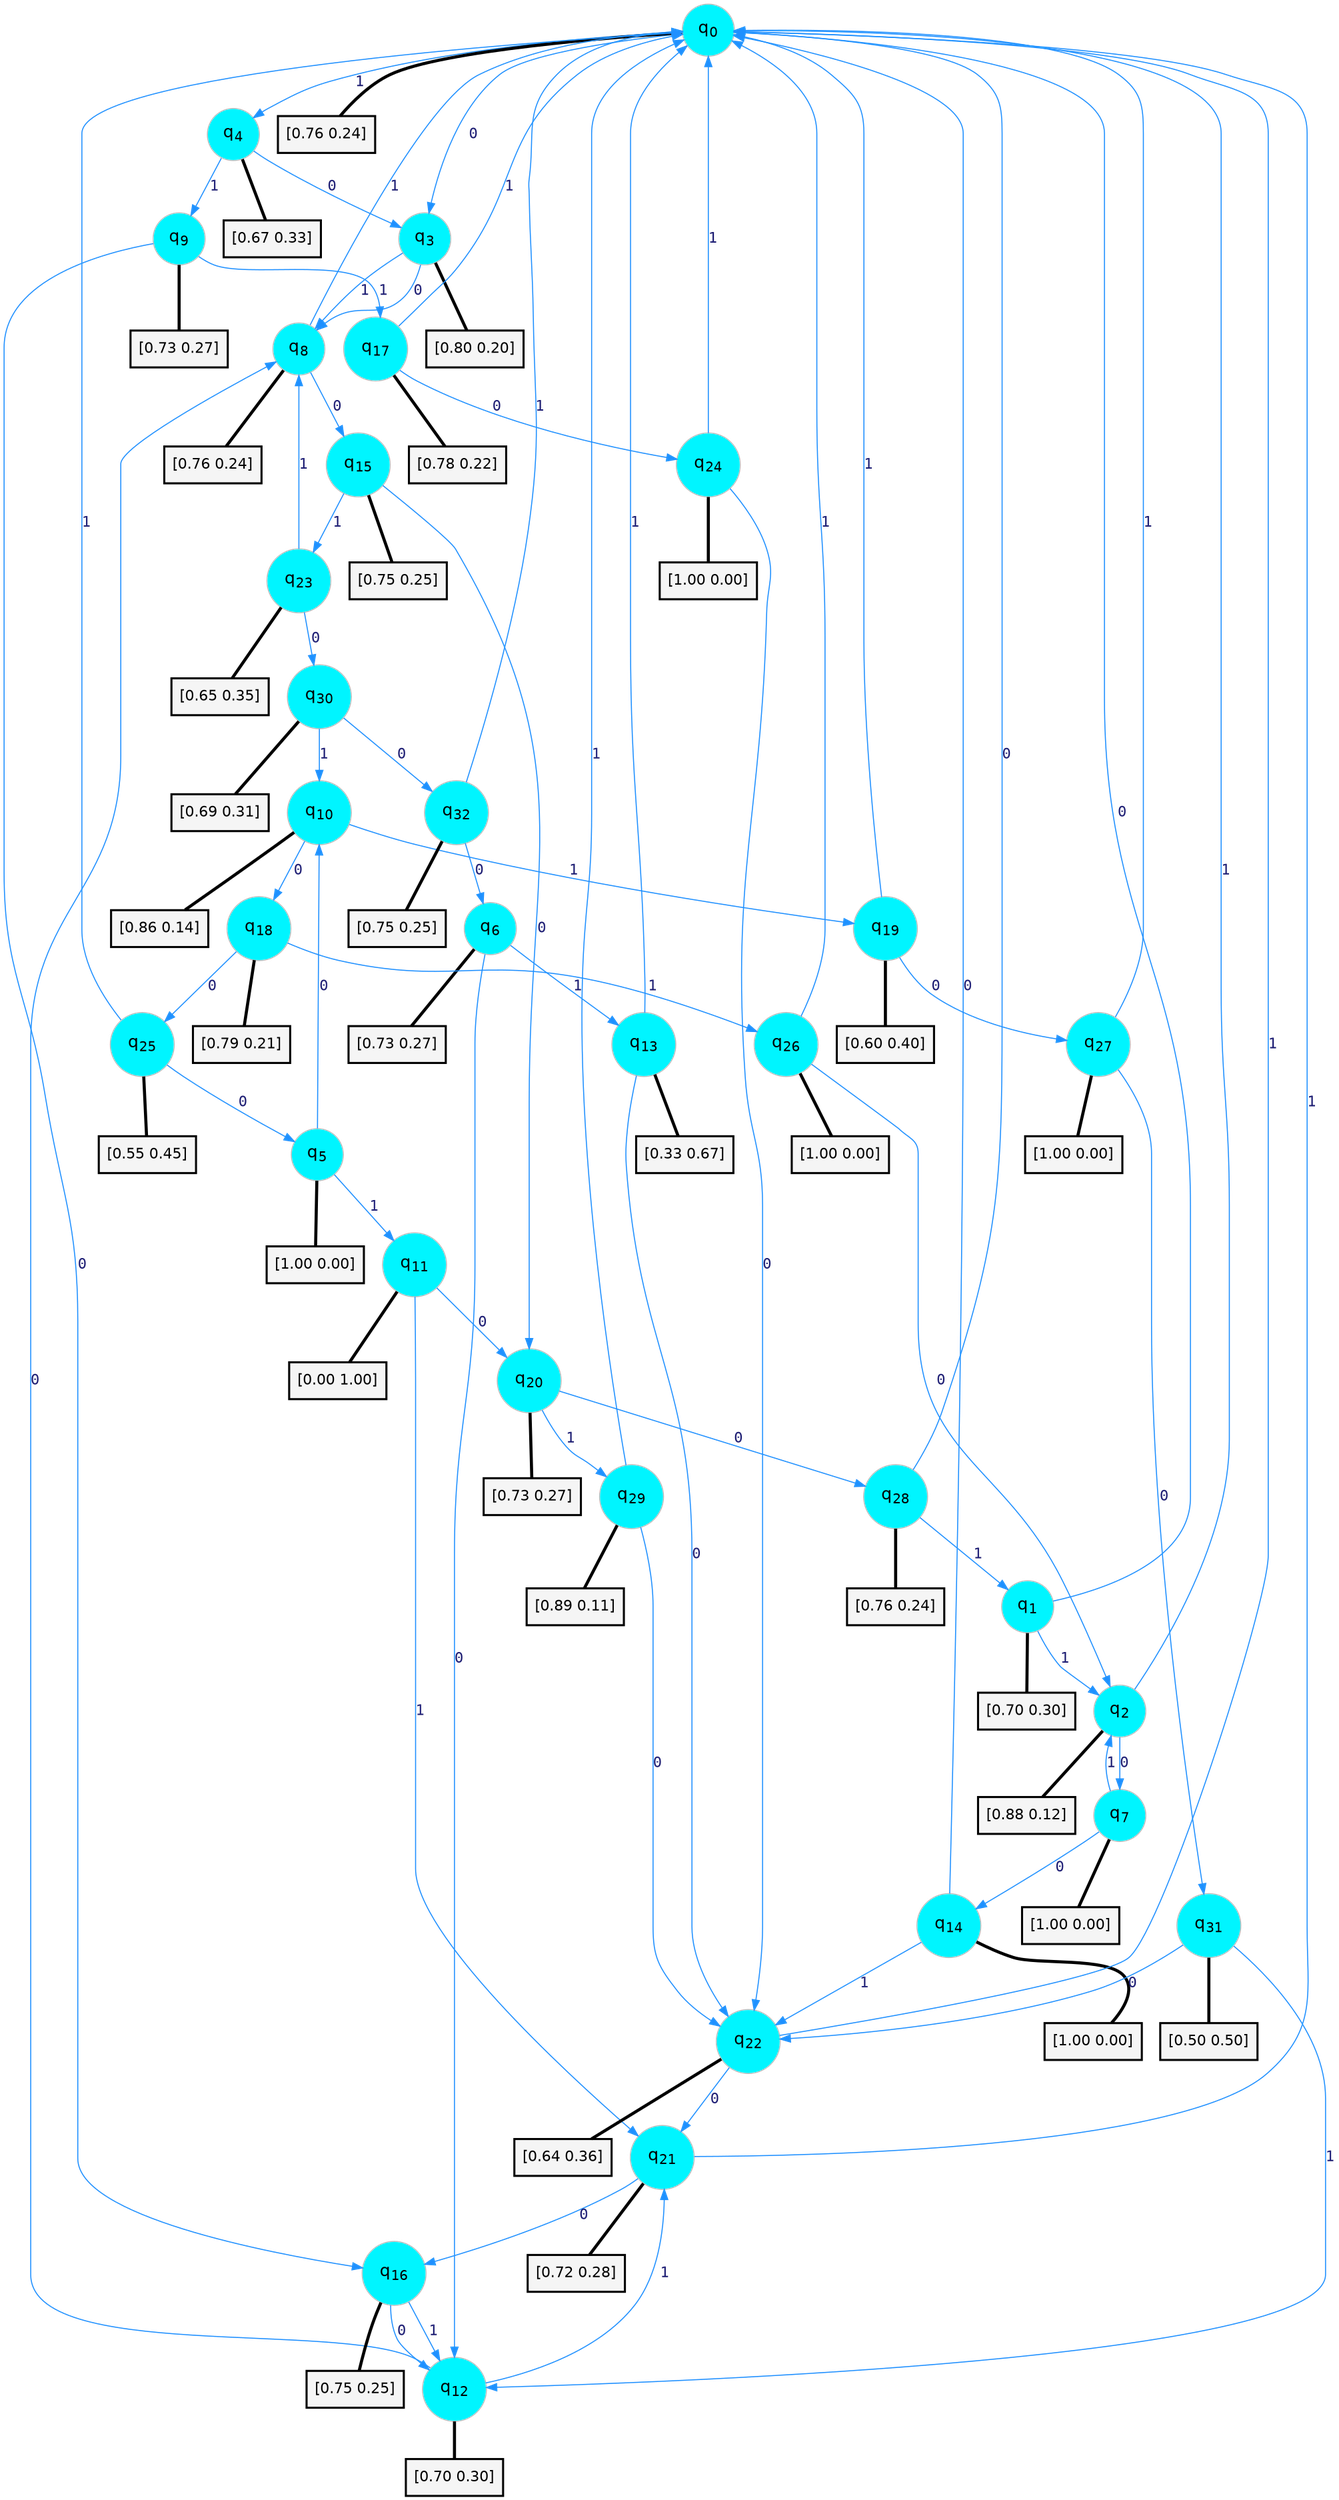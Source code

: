 digraph G {
graph [
bgcolor=transparent, dpi=300, rankdir=TD, size="40,25"];
node [
color=gray, fillcolor=turquoise1, fontcolor=black, fontname=Helvetica, fontsize=16, fontweight=bold, shape=circle, style=filled];
edge [
arrowsize=1, color=dodgerblue1, fontcolor=midnightblue, fontname=courier, fontweight=bold, penwidth=1, style=solid, weight=20];
0[label=<q<SUB>0</SUB>>];
1[label=<q<SUB>1</SUB>>];
2[label=<q<SUB>2</SUB>>];
3[label=<q<SUB>3</SUB>>];
4[label=<q<SUB>4</SUB>>];
5[label=<q<SUB>5</SUB>>];
6[label=<q<SUB>6</SUB>>];
7[label=<q<SUB>7</SUB>>];
8[label=<q<SUB>8</SUB>>];
9[label=<q<SUB>9</SUB>>];
10[label=<q<SUB>10</SUB>>];
11[label=<q<SUB>11</SUB>>];
12[label=<q<SUB>12</SUB>>];
13[label=<q<SUB>13</SUB>>];
14[label=<q<SUB>14</SUB>>];
15[label=<q<SUB>15</SUB>>];
16[label=<q<SUB>16</SUB>>];
17[label=<q<SUB>17</SUB>>];
18[label=<q<SUB>18</SUB>>];
19[label=<q<SUB>19</SUB>>];
20[label=<q<SUB>20</SUB>>];
21[label=<q<SUB>21</SUB>>];
22[label=<q<SUB>22</SUB>>];
23[label=<q<SUB>23</SUB>>];
24[label=<q<SUB>24</SUB>>];
25[label=<q<SUB>25</SUB>>];
26[label=<q<SUB>26</SUB>>];
27[label=<q<SUB>27</SUB>>];
28[label=<q<SUB>28</SUB>>];
29[label=<q<SUB>29</SUB>>];
30[label=<q<SUB>30</SUB>>];
31[label=<q<SUB>31</SUB>>];
32[label=<q<SUB>32</SUB>>];
33[label="[0.76 0.24]", shape=box,fontcolor=black, fontname=Helvetica, fontsize=14, penwidth=2, fillcolor=whitesmoke,color=black];
34[label="[0.70 0.30]", shape=box,fontcolor=black, fontname=Helvetica, fontsize=14, penwidth=2, fillcolor=whitesmoke,color=black];
35[label="[0.88 0.12]", shape=box,fontcolor=black, fontname=Helvetica, fontsize=14, penwidth=2, fillcolor=whitesmoke,color=black];
36[label="[0.80 0.20]", shape=box,fontcolor=black, fontname=Helvetica, fontsize=14, penwidth=2, fillcolor=whitesmoke,color=black];
37[label="[0.67 0.33]", shape=box,fontcolor=black, fontname=Helvetica, fontsize=14, penwidth=2, fillcolor=whitesmoke,color=black];
38[label="[1.00 0.00]", shape=box,fontcolor=black, fontname=Helvetica, fontsize=14, penwidth=2, fillcolor=whitesmoke,color=black];
39[label="[0.73 0.27]", shape=box,fontcolor=black, fontname=Helvetica, fontsize=14, penwidth=2, fillcolor=whitesmoke,color=black];
40[label="[1.00 0.00]", shape=box,fontcolor=black, fontname=Helvetica, fontsize=14, penwidth=2, fillcolor=whitesmoke,color=black];
41[label="[0.76 0.24]", shape=box,fontcolor=black, fontname=Helvetica, fontsize=14, penwidth=2, fillcolor=whitesmoke,color=black];
42[label="[0.73 0.27]", shape=box,fontcolor=black, fontname=Helvetica, fontsize=14, penwidth=2, fillcolor=whitesmoke,color=black];
43[label="[0.86 0.14]", shape=box,fontcolor=black, fontname=Helvetica, fontsize=14, penwidth=2, fillcolor=whitesmoke,color=black];
44[label="[0.00 1.00]", shape=box,fontcolor=black, fontname=Helvetica, fontsize=14, penwidth=2, fillcolor=whitesmoke,color=black];
45[label="[0.70 0.30]", shape=box,fontcolor=black, fontname=Helvetica, fontsize=14, penwidth=2, fillcolor=whitesmoke,color=black];
46[label="[0.33 0.67]", shape=box,fontcolor=black, fontname=Helvetica, fontsize=14, penwidth=2, fillcolor=whitesmoke,color=black];
47[label="[1.00 0.00]", shape=box,fontcolor=black, fontname=Helvetica, fontsize=14, penwidth=2, fillcolor=whitesmoke,color=black];
48[label="[0.75 0.25]", shape=box,fontcolor=black, fontname=Helvetica, fontsize=14, penwidth=2, fillcolor=whitesmoke,color=black];
49[label="[0.75 0.25]", shape=box,fontcolor=black, fontname=Helvetica, fontsize=14, penwidth=2, fillcolor=whitesmoke,color=black];
50[label="[0.78 0.22]", shape=box,fontcolor=black, fontname=Helvetica, fontsize=14, penwidth=2, fillcolor=whitesmoke,color=black];
51[label="[0.79 0.21]", shape=box,fontcolor=black, fontname=Helvetica, fontsize=14, penwidth=2, fillcolor=whitesmoke,color=black];
52[label="[0.60 0.40]", shape=box,fontcolor=black, fontname=Helvetica, fontsize=14, penwidth=2, fillcolor=whitesmoke,color=black];
53[label="[0.73 0.27]", shape=box,fontcolor=black, fontname=Helvetica, fontsize=14, penwidth=2, fillcolor=whitesmoke,color=black];
54[label="[0.72 0.28]", shape=box,fontcolor=black, fontname=Helvetica, fontsize=14, penwidth=2, fillcolor=whitesmoke,color=black];
55[label="[0.64 0.36]", shape=box,fontcolor=black, fontname=Helvetica, fontsize=14, penwidth=2, fillcolor=whitesmoke,color=black];
56[label="[0.65 0.35]", shape=box,fontcolor=black, fontname=Helvetica, fontsize=14, penwidth=2, fillcolor=whitesmoke,color=black];
57[label="[1.00 0.00]", shape=box,fontcolor=black, fontname=Helvetica, fontsize=14, penwidth=2, fillcolor=whitesmoke,color=black];
58[label="[0.55 0.45]", shape=box,fontcolor=black, fontname=Helvetica, fontsize=14, penwidth=2, fillcolor=whitesmoke,color=black];
59[label="[1.00 0.00]", shape=box,fontcolor=black, fontname=Helvetica, fontsize=14, penwidth=2, fillcolor=whitesmoke,color=black];
60[label="[1.00 0.00]", shape=box,fontcolor=black, fontname=Helvetica, fontsize=14, penwidth=2, fillcolor=whitesmoke,color=black];
61[label="[0.76 0.24]", shape=box,fontcolor=black, fontname=Helvetica, fontsize=14, penwidth=2, fillcolor=whitesmoke,color=black];
62[label="[0.89 0.11]", shape=box,fontcolor=black, fontname=Helvetica, fontsize=14, penwidth=2, fillcolor=whitesmoke,color=black];
63[label="[0.69 0.31]", shape=box,fontcolor=black, fontname=Helvetica, fontsize=14, penwidth=2, fillcolor=whitesmoke,color=black];
64[label="[0.50 0.50]", shape=box,fontcolor=black, fontname=Helvetica, fontsize=14, penwidth=2, fillcolor=whitesmoke,color=black];
65[label="[0.75 0.25]", shape=box,fontcolor=black, fontname=Helvetica, fontsize=14, penwidth=2, fillcolor=whitesmoke,color=black];
0->3 [label=0];
0->4 [label=1];
0->33 [arrowhead=none, penwidth=3,color=black];
1->0 [label=0];
1->2 [label=1];
1->34 [arrowhead=none, penwidth=3,color=black];
2->7 [label=0];
2->0 [label=1];
2->35 [arrowhead=none, penwidth=3,color=black];
3->8 [label=0];
3->8 [label=1];
3->36 [arrowhead=none, penwidth=3,color=black];
4->3 [label=0];
4->9 [label=1];
4->37 [arrowhead=none, penwidth=3,color=black];
5->10 [label=0];
5->11 [label=1];
5->38 [arrowhead=none, penwidth=3,color=black];
6->12 [label=0];
6->13 [label=1];
6->39 [arrowhead=none, penwidth=3,color=black];
7->14 [label=0];
7->2 [label=1];
7->40 [arrowhead=none, penwidth=3,color=black];
8->15 [label=0];
8->0 [label=1];
8->41 [arrowhead=none, penwidth=3,color=black];
9->16 [label=0];
9->17 [label=1];
9->42 [arrowhead=none, penwidth=3,color=black];
10->18 [label=0];
10->19 [label=1];
10->43 [arrowhead=none, penwidth=3,color=black];
11->20 [label=0];
11->21 [label=1];
11->44 [arrowhead=none, penwidth=3,color=black];
12->8 [label=0];
12->21 [label=1];
12->45 [arrowhead=none, penwidth=3,color=black];
13->22 [label=0];
13->0 [label=1];
13->46 [arrowhead=none, penwidth=3,color=black];
14->0 [label=0];
14->22 [label=1];
14->47 [arrowhead=none, penwidth=3,color=black];
15->20 [label=0];
15->23 [label=1];
15->48 [arrowhead=none, penwidth=3,color=black];
16->12 [label=0];
16->12 [label=1];
16->49 [arrowhead=none, penwidth=3,color=black];
17->24 [label=0];
17->0 [label=1];
17->50 [arrowhead=none, penwidth=3,color=black];
18->25 [label=0];
18->26 [label=1];
18->51 [arrowhead=none, penwidth=3,color=black];
19->27 [label=0];
19->0 [label=1];
19->52 [arrowhead=none, penwidth=3,color=black];
20->28 [label=0];
20->29 [label=1];
20->53 [arrowhead=none, penwidth=3,color=black];
21->16 [label=0];
21->0 [label=1];
21->54 [arrowhead=none, penwidth=3,color=black];
22->21 [label=0];
22->0 [label=1];
22->55 [arrowhead=none, penwidth=3,color=black];
23->30 [label=0];
23->8 [label=1];
23->56 [arrowhead=none, penwidth=3,color=black];
24->22 [label=0];
24->0 [label=1];
24->57 [arrowhead=none, penwidth=3,color=black];
25->5 [label=0];
25->0 [label=1];
25->58 [arrowhead=none, penwidth=3,color=black];
26->2 [label=0];
26->0 [label=1];
26->59 [arrowhead=none, penwidth=3,color=black];
27->31 [label=0];
27->0 [label=1];
27->60 [arrowhead=none, penwidth=3,color=black];
28->0 [label=0];
28->1 [label=1];
28->61 [arrowhead=none, penwidth=3,color=black];
29->22 [label=0];
29->0 [label=1];
29->62 [arrowhead=none, penwidth=3,color=black];
30->32 [label=0];
30->10 [label=1];
30->63 [arrowhead=none, penwidth=3,color=black];
31->22 [label=0];
31->12 [label=1];
31->64 [arrowhead=none, penwidth=3,color=black];
32->6 [label=0];
32->0 [label=1];
32->65 [arrowhead=none, penwidth=3,color=black];
}
